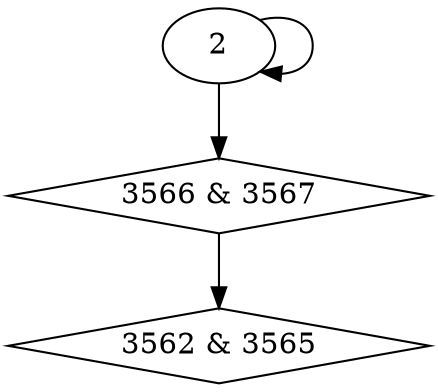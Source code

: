 digraph {
0 [label = "3562 & 3565", shape = diamond];
1 [label = "3566 & 3567", shape = diamond];
1 -> 0;
2 -> 1;
2 -> 2;
}
